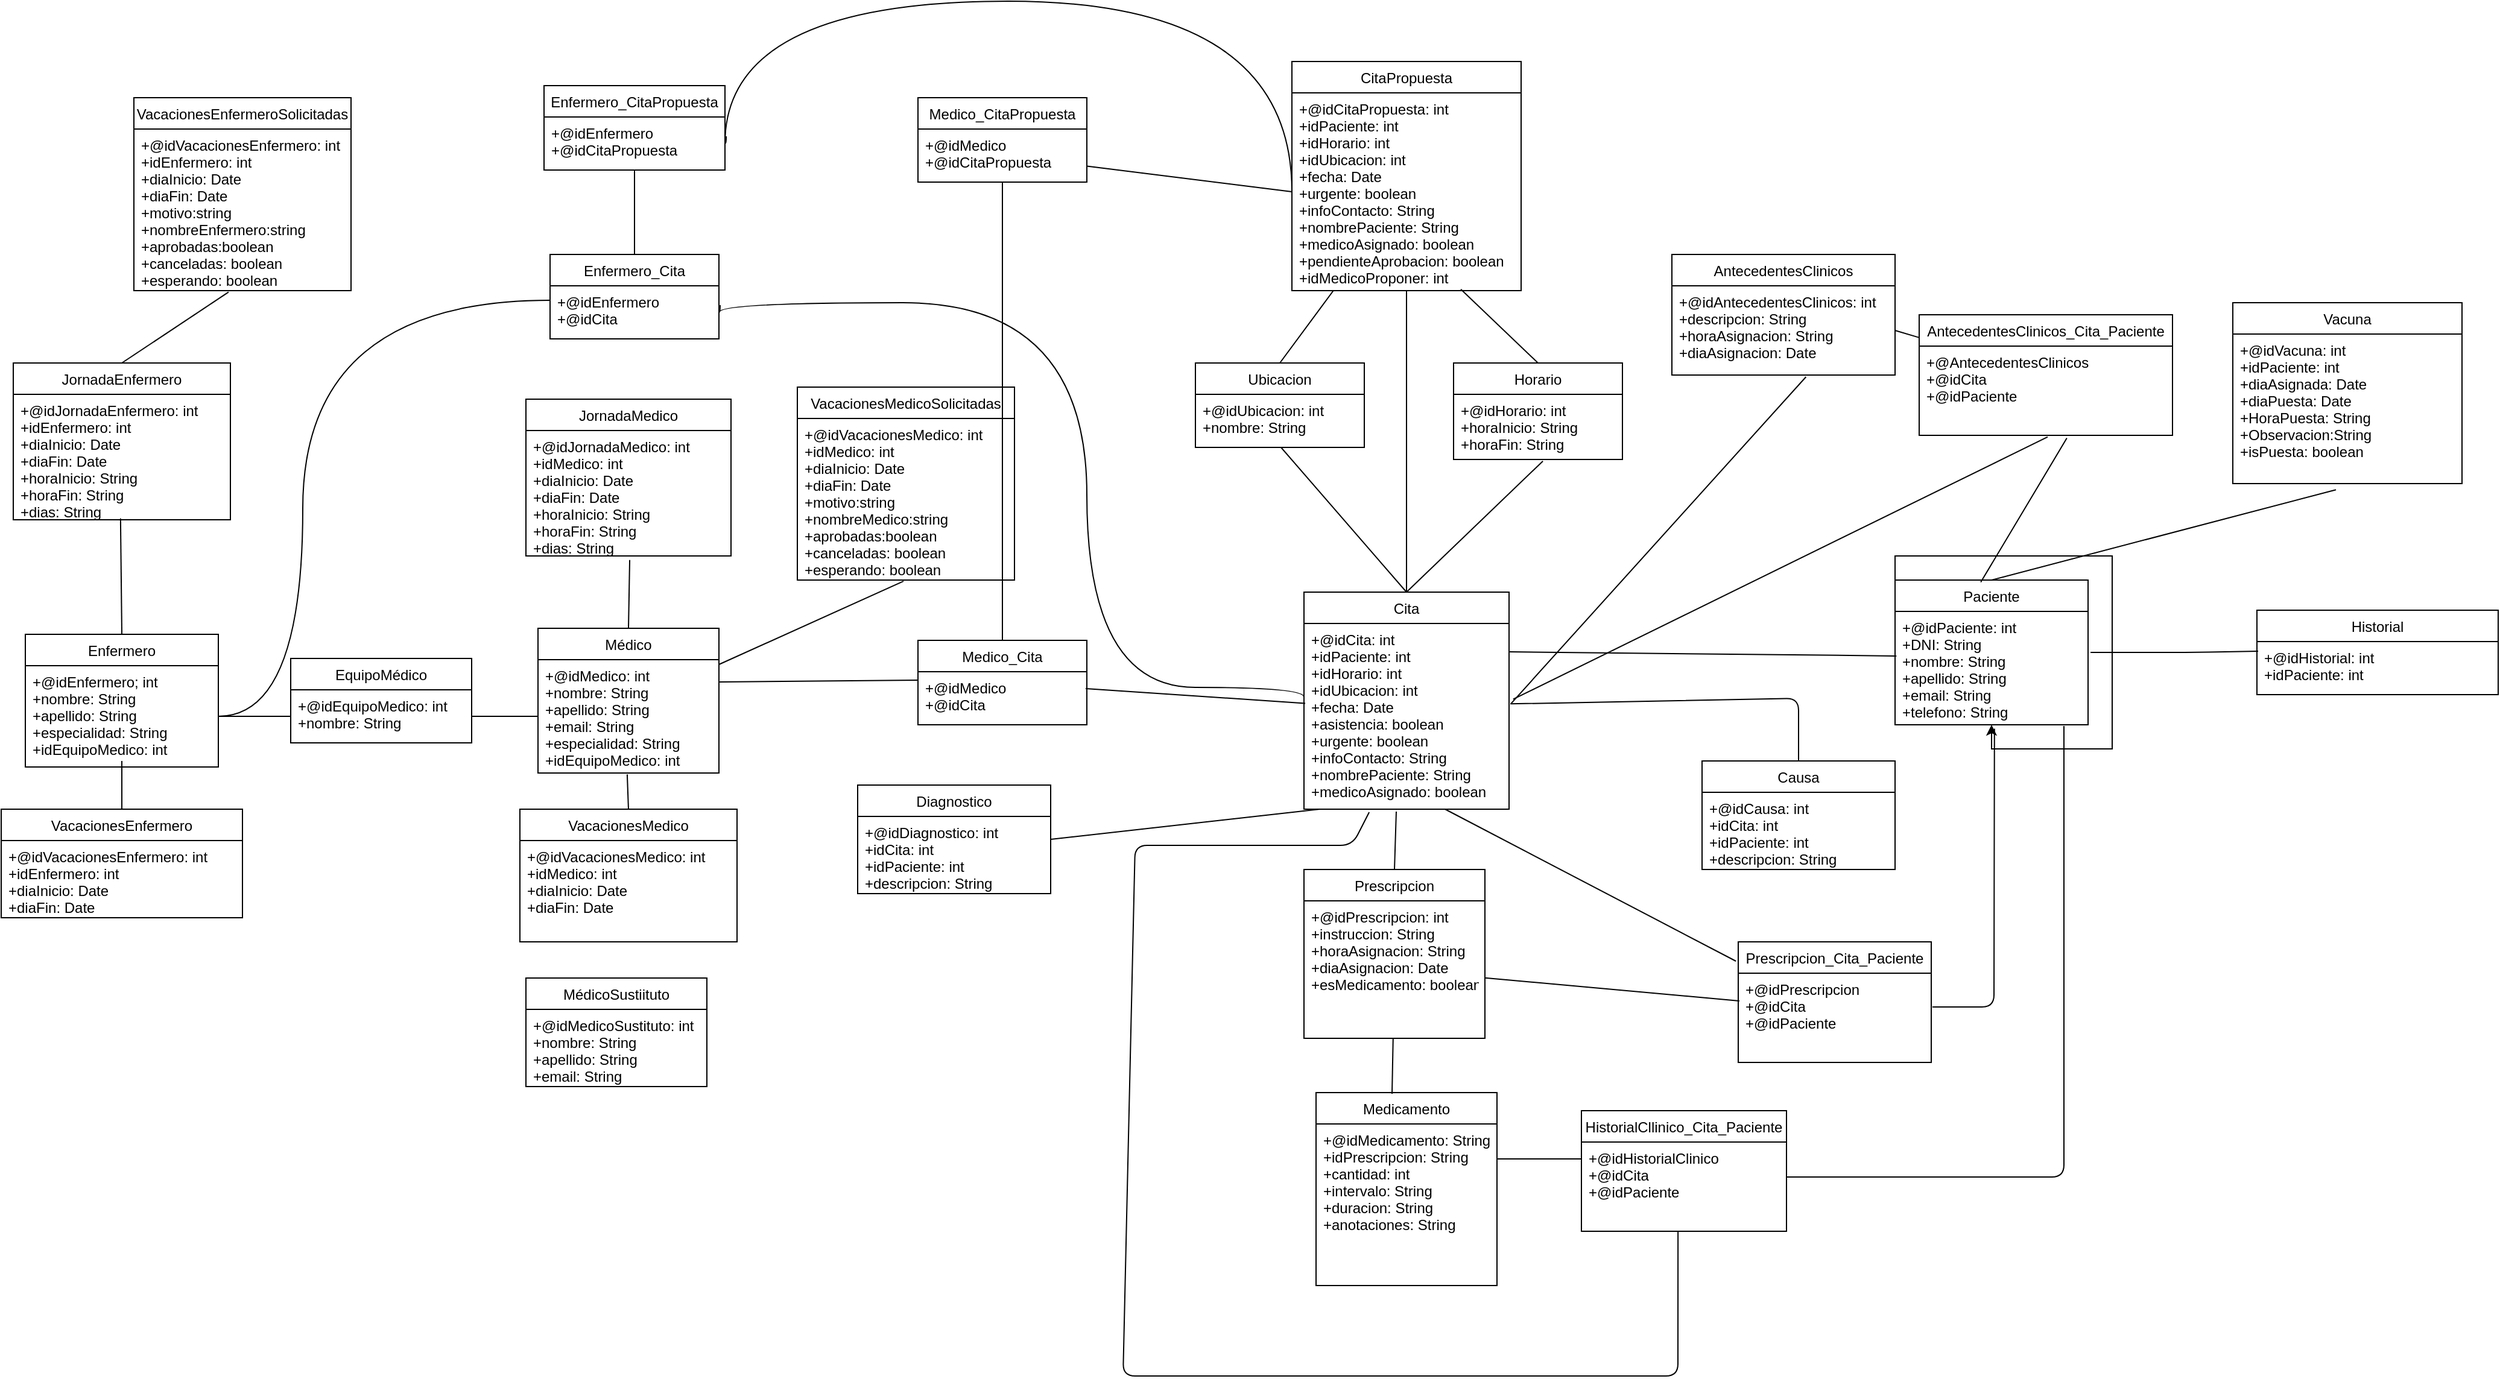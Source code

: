 <mxfile version="13.9.9" type="device"><diagram id="C5RBs43oDa-KdzZeNtuy" name="Page-1"><mxGraphModel dx="3383" dy="2319" grid="1" gridSize="10" guides="1" tooltips="1" connect="1" arrows="1" fold="1" page="1" pageScale="1" pageWidth="827" pageHeight="1169" math="0" shadow="0"><root><mxCell id="WIyWlLk6GJQsqaUBKTNV-0"/><mxCell id="WIyWlLk6GJQsqaUBKTNV-1" parent="WIyWlLk6GJQsqaUBKTNV-0"/><mxCell id="3wOsAH_iq0aw0lzvKRQ2-39" value="" style="endArrow=none;html=1;entryX=0.007;entryY=0.393;entryDx=0;entryDy=0;entryPerimeter=0;" parent="WIyWlLk6GJQsqaUBKTNV-1" target="3wOsAH_iq0aw0lzvKRQ2-5" edge="1"><mxGeometry width="50" height="50" relative="1" as="geometry"><mxPoint x="460" y="219.5" as="sourcePoint"/><mxPoint x="530" y="219.5" as="targetPoint"/></mxGeometry></mxCell><mxCell id="3wOsAH_iq0aw0lzvKRQ2-40" value="" style="endArrow=none;html=1;entryX=0.005;entryY=0.182;entryDx=0;entryDy=0;exitX=1.013;exitY=0.362;exitDx=0;exitDy=0;exitPerimeter=0;entryPerimeter=0;" parent="WIyWlLk6GJQsqaUBKTNV-1" source="3wOsAH_iq0aw0lzvKRQ2-5" target="3wOsAH_iq0aw0lzvKRQ2-26" edge="1"><mxGeometry width="50" height="50" relative="1" as="geometry"><mxPoint x="1030" y="210" as="sourcePoint"/><mxPoint x="750" y="100" as="targetPoint"/><Array as="points"><mxPoint x="1030" y="220"/></Array></mxGeometry></mxCell><mxCell id="3wOsAH_iq0aw0lzvKRQ2-52" value="" style="endArrow=none;html=1;exitX=0.5;exitY=0;exitDx=0;exitDy=0;entryX=0.45;entryY=1.013;entryDx=0;entryDy=0;entryPerimeter=0;" parent="WIyWlLk6GJQsqaUBKTNV-1" source="3wOsAH_iq0aw0lzvKRQ2-21" target="3wOsAH_iq0aw0lzvKRQ2-9" edge="1"><mxGeometry width="50" height="50" relative="1" as="geometry"><mxPoint x="754" y="330" as="sourcePoint"/><mxPoint x="754" y="270" as="targetPoint"/></mxGeometry></mxCell><mxCell id="aL2Meq8TaFpPGnKe9jHd-9" value="" style="endArrow=none;html=1;" parent="WIyWlLk6GJQsqaUBKTNV-1" edge="1"><mxGeometry width="50" height="50" relative="1" as="geometry"><mxPoint x="-690" y="350" as="sourcePoint"/><mxPoint x="-690" y="310" as="targetPoint"/></mxGeometry></mxCell><mxCell id="aL2Meq8TaFpPGnKe9jHd-10" value="" style="endArrow=none;html=1;exitX=0.5;exitY=0;exitDx=0;exitDy=0;entryX=0.493;entryY=1.012;entryDx=0;entryDy=0;entryPerimeter=0;" parent="WIyWlLk6GJQsqaUBKTNV-1" source="aL2Meq8TaFpPGnKe9jHd-0" target="3wOsAH_iq0aw0lzvKRQ2-1" edge="1"><mxGeometry width="50" height="50" relative="1" as="geometry"><mxPoint x="-270.5" y="350" as="sourcePoint"/><mxPoint x="-270" y="320" as="targetPoint"/></mxGeometry></mxCell><mxCell id="aL2Meq8TaFpPGnKe9jHd-11" value="" style="endArrow=none;html=1;exitX=0.5;exitY=0;exitDx=0;exitDy=0;entryX=0.506;entryY=1.032;entryDx=0;entryDy=0;entryPerimeter=0;" parent="WIyWlLk6GJQsqaUBKTNV-1" source="3wOsAH_iq0aw0lzvKRQ2-0" target="3wOsAH_iq0aw0lzvKRQ2-17" edge="1"><mxGeometry width="50" height="50" relative="1" as="geometry"><mxPoint x="-270.5" y="190" as="sourcePoint"/><mxPoint x="-268" y="160" as="targetPoint"/></mxGeometry></mxCell><mxCell id="aL2Meq8TaFpPGnKe9jHd-16" value="" style="endArrow=none;html=1;exitX=1;exitY=0.5;exitDx=0;exitDy=0;entryX=0.076;entryY=1.004;entryDx=0;entryDy=0;entryPerimeter=0;" parent="WIyWlLk6GJQsqaUBKTNV-1" source="aL2Meq8TaFpPGnKe9jHd-12" target="3wOsAH_iq0aw0lzvKRQ2-9" edge="1"><mxGeometry width="50" height="50" relative="1" as="geometry"><mxPoint x="330" y="370" as="sourcePoint"/><mxPoint x="380" y="320" as="targetPoint"/><Array as="points"><mxPoint x="303" y="350"/></Array></mxGeometry></mxCell><mxCell id="WtfZvFmU4eDFz0hqFm3u-0" value="" style="endArrow=none;html=1;entryX=0.494;entryY=0.989;entryDx=0;entryDy=0;entryPerimeter=0;" parent="WIyWlLk6GJQsqaUBKTNV-1" target="aL2Meq8TaFpPGnKe9jHd-5" edge="1"><mxGeometry width="50" height="50" relative="1" as="geometry"><mxPoint x="-690" y="205" as="sourcePoint"/><mxPoint x="-688" y="120" as="targetPoint"/></mxGeometry></mxCell><mxCell id="3wOsAH_iq0aw0lzvKRQ2-0" value="Médico" style="swimlane;fontStyle=0;childLayout=stackLayout;horizontal=1;startSize=26;fillColor=none;horizontalStack=0;resizeParent=1;resizeParentMax=0;resizeLast=0;collapsible=1;marginBottom=0;" parent="WIyWlLk6GJQsqaUBKTNV-1" vertex="1"><mxGeometry x="-345" y="200" width="150" height="120" as="geometry"/></mxCell><mxCell id="3wOsAH_iq0aw0lzvKRQ2-1" value="+@idMedico: int&#10;+nombre: String&#10;+apellido: String&#10;+email: String&#10;+especialidad: String&#10;+idEquipoMedico: int&#10;" style="text;strokeColor=none;fillColor=none;align=left;verticalAlign=top;spacingLeft=4;spacingRight=4;overflow=hidden;rotatable=0;points=[[0,0.5],[1,0.5]];portConstraint=eastwest;" parent="3wOsAH_iq0aw0lzvKRQ2-0" vertex="1"><mxGeometry y="26" width="150" height="94" as="geometry"/></mxCell><mxCell id="3wOsAH_iq0aw0lzvKRQ2-16" value="JornadaMedico" style="swimlane;fontStyle=0;childLayout=stackLayout;horizontal=1;startSize=26;fillColor=none;horizontalStack=0;resizeParent=1;resizeParentMax=0;resizeLast=0;collapsible=1;marginBottom=0;" parent="WIyWlLk6GJQsqaUBKTNV-1" vertex="1"><mxGeometry x="-355" y="10" width="170" height="130" as="geometry"/></mxCell><mxCell id="3wOsAH_iq0aw0lzvKRQ2-17" value="+@idJornadaMedico: int&#10;+idMedico: int&#10;+diaInicio: Date&#10;+diaFin: Date&#10;+horaInicio: String&#10;+horaFin: String&#10;+dias: String" style="text;strokeColor=none;fillColor=none;align=left;verticalAlign=top;spacingLeft=4;spacingRight=4;overflow=hidden;rotatable=0;points=[[0,0.5],[1,0.5]];portConstraint=eastwest;" parent="3wOsAH_iq0aw0lzvKRQ2-16" vertex="1"><mxGeometry y="26" width="170" height="104" as="geometry"/></mxCell><mxCell id="aL2Meq8TaFpPGnKe9jHd-0" value="VacacionesMedico" style="swimlane;fontStyle=0;childLayout=stackLayout;horizontal=1;startSize=26;fillColor=none;horizontalStack=0;resizeParent=1;resizeParentMax=0;resizeLast=0;collapsible=1;marginBottom=0;" parent="WIyWlLk6GJQsqaUBKTNV-1" vertex="1"><mxGeometry x="-360" y="350" width="180" height="110" as="geometry"/></mxCell><mxCell id="aL2Meq8TaFpPGnKe9jHd-1" value="+@idVacacionesMedico: int&#10;+idMedico: int&#10;+diaInicio: Date&#10;+diaFin: Date" style="text;strokeColor=none;fillColor=none;align=left;verticalAlign=top;spacingLeft=4;spacingRight=4;overflow=hidden;rotatable=0;points=[[0,0.5],[1,0.5]];portConstraint=eastwest;" parent="aL2Meq8TaFpPGnKe9jHd-0" vertex="1"><mxGeometry y="26" width="180" height="84" as="geometry"/></mxCell><mxCell id="3wOsAH_iq0aw0lzvKRQ2-44" value="Enfermero" style="swimlane;fontStyle=0;childLayout=stackLayout;horizontal=1;startSize=26;fillColor=none;horizontalStack=0;resizeParent=1;resizeParentMax=0;resizeLast=0;collapsible=1;marginBottom=0;" parent="WIyWlLk6GJQsqaUBKTNV-1" vertex="1"><mxGeometry x="-770" y="205" width="160" height="110" as="geometry"/></mxCell><mxCell id="3wOsAH_iq0aw0lzvKRQ2-45" value="+@idEnfermero; int&#10;+nombre: String&#10;+apellido: String&#10;+especialidad: String&#10;+idEquipoMedico: int" style="text;strokeColor=none;fillColor=none;align=left;verticalAlign=top;spacingLeft=4;spacingRight=4;overflow=hidden;rotatable=0;points=[[0,0.5],[1,0.5]];portConstraint=eastwest;" parent="3wOsAH_iq0aw0lzvKRQ2-44" vertex="1"><mxGeometry y="26" width="160" height="84" as="geometry"/></mxCell><mxCell id="aL2Meq8TaFpPGnKe9jHd-4" value="JornadaEnfermero" style="swimlane;fontStyle=0;childLayout=stackLayout;horizontal=1;startSize=26;fillColor=none;horizontalStack=0;resizeParent=1;resizeParentMax=0;resizeLast=0;collapsible=1;marginBottom=0;" parent="WIyWlLk6GJQsqaUBKTNV-1" vertex="1"><mxGeometry x="-780" y="-20" width="180" height="130" as="geometry"/></mxCell><mxCell id="aL2Meq8TaFpPGnKe9jHd-5" value="+@idJornadaEnfermero: int&#10;+idEnfermero: int&#10;+diaInicio: Date&#10;+diaFin: Date&#10;+horaInicio: String&#10;+horaFin: String&#10;+dias: String" style="text;strokeColor=none;fillColor=none;align=left;verticalAlign=top;spacingLeft=4;spacingRight=4;overflow=hidden;rotatable=0;points=[[0,0.5],[1,0.5]];portConstraint=eastwest;" parent="aL2Meq8TaFpPGnKe9jHd-4" vertex="1"><mxGeometry y="26" width="180" height="104" as="geometry"/></mxCell><mxCell id="aL2Meq8TaFpPGnKe9jHd-6" value="VacacionesEnfermero" style="swimlane;fontStyle=0;childLayout=stackLayout;horizontal=1;startSize=26;fillColor=none;horizontalStack=0;resizeParent=1;resizeParentMax=0;resizeLast=0;collapsible=1;marginBottom=0;" parent="WIyWlLk6GJQsqaUBKTNV-1" vertex="1"><mxGeometry x="-790" y="350" width="200" height="90" as="geometry"/></mxCell><mxCell id="aL2Meq8TaFpPGnKe9jHd-7" value="+@idVacacionesEnfermero: int&#10;+idEnfermero: int&#10;+diaInicio: Date&#10;+diaFin: Date" style="text;strokeColor=none;fillColor=none;align=left;verticalAlign=top;spacingLeft=4;spacingRight=4;overflow=hidden;rotatable=0;points=[[0,0.5],[1,0.5]];portConstraint=eastwest;" parent="aL2Meq8TaFpPGnKe9jHd-6" vertex="1"><mxGeometry y="26" width="200" height="64" as="geometry"/></mxCell><mxCell id="brtLgZSoVgOQlLyy4Tk0-4" value="" style="endArrow=none;html=1;entryX=0;entryY=0.159;entryDx=0;entryDy=0;entryPerimeter=0;" parent="WIyWlLk6GJQsqaUBKTNV-1" target="brtLgZSoVgOQlLyy4Tk0-1" edge="1"><mxGeometry width="50" height="50" relative="1" as="geometry"><mxPoint x="-195" y="244.5" as="sourcePoint"/><mxPoint x="-115" y="244.5" as="targetPoint"/></mxGeometry></mxCell><mxCell id="brtLgZSoVgOQlLyy4Tk0-5" value="" style="endArrow=none;html=1;entryX=0.006;entryY=0.43;entryDx=0;entryDy=0;entryPerimeter=0;exitX=0.993;exitY=0.318;exitDx=0;exitDy=0;exitPerimeter=0;" parent="WIyWlLk6GJQsqaUBKTNV-1" source="brtLgZSoVgOQlLyy4Tk0-1" target="3wOsAH_iq0aw0lzvKRQ2-9" edge="1"><mxGeometry width="50" height="50" relative="1" as="geometry"><mxPoint x="110" y="244.5" as="sourcePoint"/><mxPoint x="190" y="244.5" as="targetPoint"/></mxGeometry></mxCell><mxCell id="brtLgZSoVgOQlLyy4Tk0-15" value="" style="endArrow=none;html=1;entryX=0.5;entryY=0;entryDx=0;entryDy=0;exitX=0.529;exitY=1.025;exitDx=0;exitDy=0;exitPerimeter=0;" parent="WIyWlLk6GJQsqaUBKTNV-1" source="brtLgZSoVgOQlLyy4Tk0-12" target="3wOsAH_iq0aw0lzvKRQ2-8" edge="1"><mxGeometry width="50" height="50" relative="1" as="geometry"><mxPoint x="379.41" y="80" as="sourcePoint"/><mxPoint x="379.41" y="130" as="targetPoint"/></mxGeometry></mxCell><mxCell id="zmQ8ylne4ismj-RZdTGN-18" style="edgeStyle=none;rounded=0;orthogonalLoop=1;jettySize=auto;html=1;exitX=0.5;exitY=0;exitDx=0;exitDy=0;endArrow=none;endFill=0;" parent="WIyWlLk6GJQsqaUBKTNV-1" source="brtLgZSoVgOQlLyy4Tk0-16" target="zmQ8ylne4ismj-RZdTGN-1" edge="1"><mxGeometry relative="1" as="geometry"/></mxCell><mxCell id="brtLgZSoVgOQlLyy4Tk0-16" value="Ubicacion" style="swimlane;fontStyle=0;childLayout=stackLayout;horizontal=1;startSize=26;fillColor=none;horizontalStack=0;resizeParent=1;resizeParentMax=0;resizeLast=0;collapsible=1;marginBottom=0;" parent="WIyWlLk6GJQsqaUBKTNV-1" vertex="1"><mxGeometry x="200" y="-20" width="140" height="70" as="geometry"/></mxCell><mxCell id="brtLgZSoVgOQlLyy4Tk0-17" value="+@idUbicacion: int&#10;+nombre: String" style="text;strokeColor=none;fillColor=none;align=left;verticalAlign=top;spacingLeft=4;spacingRight=4;overflow=hidden;rotatable=0;points=[[0,0.5],[1,0.5]];portConstraint=eastwest;" parent="brtLgZSoVgOQlLyy4Tk0-16" vertex="1"><mxGeometry y="26" width="140" height="44" as="geometry"/></mxCell><mxCell id="brtLgZSoVgOQlLyy4Tk0-20" value="" style="endArrow=none;html=1;exitX=0.5;exitY=0;exitDx=0;exitDy=0;entryX=0.507;entryY=1;entryDx=0;entryDy=0;entryPerimeter=0;" parent="WIyWlLk6GJQsqaUBKTNV-1" source="3wOsAH_iq0aw0lzvKRQ2-8" target="brtLgZSoVgOQlLyy4Tk0-17" edge="1"><mxGeometry width="50" height="50" relative="1" as="geometry"><mxPoint x="320" y="130" as="sourcePoint"/><mxPoint x="320" y="50" as="targetPoint"/></mxGeometry></mxCell><mxCell id="zmQ8ylne4ismj-RZdTGN-20" style="edgeStyle=none;rounded=0;orthogonalLoop=1;jettySize=auto;html=1;exitX=0.5;exitY=0;exitDx=0;exitDy=0;endArrow=none;endFill=0;" parent="WIyWlLk6GJQsqaUBKTNV-1" source="3wOsAH_iq0aw0lzvKRQ2-8" target="zmQ8ylne4ismj-RZdTGN-1" edge="1"><mxGeometry relative="1" as="geometry"/></mxCell><mxCell id="3wOsAH_iq0aw0lzvKRQ2-8" value="Cita" style="swimlane;fontStyle=0;childLayout=stackLayout;horizontal=1;startSize=26;fillColor=none;horizontalStack=0;resizeParent=1;resizeParentMax=0;resizeLast=0;collapsible=1;marginBottom=0;" parent="WIyWlLk6GJQsqaUBKTNV-1" vertex="1"><mxGeometry x="290" y="170" width="170" height="180" as="geometry"/></mxCell><mxCell id="3wOsAH_iq0aw0lzvKRQ2-9" value="+@idCita: int&#10;+idPaciente: int&#10;+idHorario: int&#10;+idUbicacion: int&#10;+fecha: Date&#10;+asistencia: boolean&#10;+urgente: boolean&#10;+infoContacto: String&#10;+nombrePaciente: String&#10;+medicoAsignado: boolean" style="text;strokeColor=none;fillColor=none;align=left;verticalAlign=top;spacingLeft=4;spacingRight=4;overflow=hidden;rotatable=0;points=[[0,0.5],[1,0.5]];portConstraint=eastwest;" parent="3wOsAH_iq0aw0lzvKRQ2-8" vertex="1"><mxGeometry y="26" width="170" height="154" as="geometry"/></mxCell><mxCell id="3wOsAH_iq0aw0lzvKRQ2-21" value="Prescripcion" style="swimlane;fontStyle=0;childLayout=stackLayout;horizontal=1;startSize=26;fillColor=none;horizontalStack=0;resizeParent=1;resizeParentMax=0;resizeLast=0;collapsible=1;marginBottom=0;" parent="WIyWlLk6GJQsqaUBKTNV-1" vertex="1"><mxGeometry x="290" y="400" width="150" height="140" as="geometry"/></mxCell><mxCell id="3wOsAH_iq0aw0lzvKRQ2-22" value="+@idPrescripcion: int&#10;+instruccion: String&#10;+horaAsignacion: String&#10;+diaAsignacion: Date&#10;+esMedicamento: boolean&#10;" style="text;strokeColor=none;fillColor=none;align=left;verticalAlign=top;spacingLeft=4;spacingRight=4;overflow=hidden;rotatable=0;points=[[0,0.5],[1,0.5]];portConstraint=eastwest;" parent="3wOsAH_iq0aw0lzvKRQ2-21" vertex="1"><mxGeometry y="26" width="150" height="114" as="geometry"/></mxCell><mxCell id="3wOsAH_iq0aw0lzvKRQ2-4" value="Paciente" style="swimlane;fontStyle=0;childLayout=stackLayout;horizontal=1;startSize=26;fillColor=none;horizontalStack=0;resizeParent=1;resizeParentMax=0;resizeLast=0;collapsible=1;marginBottom=0;" parent="WIyWlLk6GJQsqaUBKTNV-1" vertex="1"><mxGeometry x="780" y="160" width="160" height="120" as="geometry"/></mxCell><mxCell id="3wOsAH_iq0aw0lzvKRQ2-5" value="+@idPaciente: int&#10;+DNI: String&#10;+nombre: String&#10;+apellido: String&#10;+email: String&#10;+telefono: String" style="text;strokeColor=none;fillColor=none;align=left;verticalAlign=top;spacingLeft=4;spacingRight=4;overflow=hidden;rotatable=0;points=[[0,0.5],[1,0.5]];portConstraint=eastwest;" parent="3wOsAH_iq0aw0lzvKRQ2-4" vertex="1"><mxGeometry y="26" width="160" height="94" as="geometry"/></mxCell><mxCell id="zmQ8ylne4ismj-RZdTGN-16" style="rounded=0;orthogonalLoop=1;jettySize=auto;html=1;exitX=0.5;exitY=0;exitDx=0;exitDy=0;endArrow=none;endFill=0;" parent="WIyWlLk6GJQsqaUBKTNV-1" source="brtLgZSoVgOQlLyy4Tk0-0" target="zmQ8ylne4ismj-RZdTGN-15" edge="1"><mxGeometry relative="1" as="geometry"/></mxCell><mxCell id="brtLgZSoVgOQlLyy4Tk0-0" value="Medico_Cita" style="swimlane;fontStyle=0;childLayout=stackLayout;horizontal=1;startSize=26;fillColor=none;horizontalStack=0;resizeParent=1;resizeParentMax=0;resizeLast=0;collapsible=1;marginBottom=0;" parent="WIyWlLk6GJQsqaUBKTNV-1" vertex="1"><mxGeometry x="-30" y="210" width="140" height="70" as="geometry"/></mxCell><mxCell id="brtLgZSoVgOQlLyy4Tk0-1" value="+@idMedico&#10;+@idCita" style="text;strokeColor=none;fillColor=none;align=left;verticalAlign=top;spacingLeft=4;spacingRight=4;overflow=hidden;rotatable=0;points=[[0,0.5],[1,0.5]];portConstraint=eastwest;" parent="brtLgZSoVgOQlLyy4Tk0-0" vertex="1"><mxGeometry y="26" width="140" height="44" as="geometry"/></mxCell><mxCell id="aL2Meq8TaFpPGnKe9jHd-12" value="Diagnostico" style="swimlane;fontStyle=0;childLayout=stackLayout;horizontal=1;startSize=26;fillColor=none;horizontalStack=0;resizeParent=1;resizeParentMax=0;resizeLast=0;collapsible=1;marginBottom=0;" parent="WIyWlLk6GJQsqaUBKTNV-1" vertex="1"><mxGeometry x="-80" y="330" width="160" height="90" as="geometry"/></mxCell><mxCell id="aL2Meq8TaFpPGnKe9jHd-13" value="+@idDiagnostico: int&#10;+idCita: int&#10;+idPaciente: int&#10;+descripcion: String" style="text;strokeColor=none;fillColor=none;align=left;verticalAlign=top;spacingLeft=4;spacingRight=4;overflow=hidden;rotatable=0;points=[[0,0.5],[1,0.5]];portConstraint=eastwest;" parent="aL2Meq8TaFpPGnKe9jHd-12" vertex="1"><mxGeometry y="26" width="160" height="64" as="geometry"/></mxCell><mxCell id="3wOsAH_iq0aw0lzvKRQ2-29" value="Medicamento" style="swimlane;fontStyle=0;childLayout=stackLayout;horizontal=1;startSize=26;fillColor=none;horizontalStack=0;resizeParent=1;resizeParentMax=0;resizeLast=0;collapsible=1;marginBottom=0;" parent="WIyWlLk6GJQsqaUBKTNV-1" vertex="1"><mxGeometry x="300" y="585" width="150" height="160" as="geometry"/></mxCell><mxCell id="3wOsAH_iq0aw0lzvKRQ2-30" value="+@idMedicamento: String&#10;+idPrescripcion: String&#10;+cantidad: int&#10;+intervalo: String&#10;+duracion: String&#10;+anotaciones: String&#10;" style="text;strokeColor=none;fillColor=none;align=left;verticalAlign=top;spacingLeft=4;spacingRight=4;overflow=hidden;rotatable=0;points=[[0,0.5],[1,0.5]];portConstraint=eastwest;" parent="3wOsAH_iq0aw0lzvKRQ2-29" vertex="1"><mxGeometry y="26" width="150" height="134" as="geometry"/></mxCell><mxCell id="3wOsAH_iq0aw0lzvKRQ2-25" value="Historial" style="swimlane;fontStyle=0;childLayout=stackLayout;horizontal=1;startSize=26;fillColor=none;horizontalStack=0;resizeParent=1;resizeParentMax=0;resizeLast=0;collapsible=1;marginBottom=0;" parent="WIyWlLk6GJQsqaUBKTNV-1" vertex="1"><mxGeometry x="1080" y="185" width="200" height="70" as="geometry"/></mxCell><mxCell id="3wOsAH_iq0aw0lzvKRQ2-26" value="+@idHistorial: int&#10;+idPaciente: int&#10;" style="text;strokeColor=none;fillColor=none;align=left;verticalAlign=top;spacingLeft=4;spacingRight=4;overflow=hidden;rotatable=0;points=[[0,0.5],[1,0.5]];portConstraint=eastwest;" parent="3wOsAH_iq0aw0lzvKRQ2-25" vertex="1"><mxGeometry y="26" width="200" height="44" as="geometry"/></mxCell><mxCell id="0YiSJWPbRTJiQ_5nI4mh-8" value="" style="endArrow=none;html=1;strokeColor=#000000;entryX=0.006;entryY=0.311;entryDx=0;entryDy=0;entryPerimeter=0;" parent="WIyWlLk6GJQsqaUBKTNV-1" source="3wOsAH_iq0aw0lzvKRQ2-22" target="0YiSJWPbRTJiQ_5nI4mh-2" edge="1"><mxGeometry width="50" height="50" relative="1" as="geometry"><mxPoint x="460" y="490" as="sourcePoint"/><mxPoint x="510" y="440" as="targetPoint"/></mxGeometry></mxCell><mxCell id="0YiSJWPbRTJiQ_5nI4mh-9" value="" style="endArrow=none;html=1;strokeColor=#000000;entryX=0.515;entryY=1.034;entryDx=0;entryDy=0;entryPerimeter=0;exitX=1.006;exitY=0.378;exitDx=0;exitDy=0;exitPerimeter=0;" parent="WIyWlLk6GJQsqaUBKTNV-1" source="0YiSJWPbRTJiQ_5nI4mh-2" target="3wOsAH_iq0aw0lzvKRQ2-5" edge="1"><mxGeometry width="50" height="50" relative="1" as="geometry"><mxPoint x="990" y="570" as="sourcePoint"/><mxPoint x="1020" y="480" as="targetPoint"/><Array as="points"><mxPoint x="862" y="514"/></Array></mxGeometry></mxCell><mxCell id="3wOsAH_iq0aw0lzvKRQ2-53" value="Causa" style="swimlane;fontStyle=0;childLayout=stackLayout;horizontal=1;startSize=26;fillColor=none;horizontalStack=0;resizeParent=1;resizeParentMax=0;resizeLast=0;collapsible=1;marginBottom=0;" parent="WIyWlLk6GJQsqaUBKTNV-1" vertex="1"><mxGeometry x="620" y="310" width="160" height="90" as="geometry"/></mxCell><mxCell id="3wOsAH_iq0aw0lzvKRQ2-54" value="+@idCausa: int&#10;+idCita: int&#10;+idPaciente: int&#10;+descripcion: String" style="text;strokeColor=none;fillColor=none;align=left;verticalAlign=top;spacingLeft=4;spacingRight=4;overflow=hidden;rotatable=0;points=[[0,0.5],[1,0.5]];portConstraint=eastwest;" parent="3wOsAH_iq0aw0lzvKRQ2-53" vertex="1"><mxGeometry y="26" width="160" height="64" as="geometry"/></mxCell><mxCell id="0YiSJWPbRTJiQ_5nI4mh-10" value="" style="endArrow=none;html=1;strokeColor=#000000;entryX=0.688;entryY=1;entryDx=0;entryDy=0;entryPerimeter=0;exitX=-0.012;exitY=0.16;exitDx=0;exitDy=0;exitPerimeter=0;" parent="WIyWlLk6GJQsqaUBKTNV-1" source="0YiSJWPbRTJiQ_5nI4mh-1" target="3wOsAH_iq0aw0lzvKRQ2-9" edge="1"><mxGeometry width="50" height="50" relative="1" as="geometry"><mxPoint x="407" y="450" as="sourcePoint"/><mxPoint x="510" y="440" as="targetPoint"/></mxGeometry></mxCell><mxCell id="0YiSJWPbRTJiQ_5nI4mh-12" value="" style="endArrow=none;html=1;strokeColor=#000000;entryX=1.006;entryY=0.433;entryDx=0;entryDy=0;exitX=0.5;exitY=0;exitDx=0;exitDy=0;entryPerimeter=0;" parent="WIyWlLk6GJQsqaUBKTNV-1" source="3wOsAH_iq0aw0lzvKRQ2-53" target="3wOsAH_iq0aw0lzvKRQ2-9" edge="1"><mxGeometry width="50" height="50" relative="1" as="geometry"><mxPoint x="460" y="390" as="sourcePoint"/><mxPoint x="510" y="340" as="targetPoint"/><Array as="points"><mxPoint x="700" y="258"/></Array></mxGeometry></mxCell><mxCell id="zmQ8ylne4ismj-RZdTGN-19" style="edgeStyle=none;rounded=0;orthogonalLoop=1;jettySize=auto;html=1;exitX=0.5;exitY=0;exitDx=0;exitDy=0;entryX=0.737;entryY=0.993;entryDx=0;entryDy=0;entryPerimeter=0;endArrow=none;endFill=0;" parent="WIyWlLk6GJQsqaUBKTNV-1" source="brtLgZSoVgOQlLyy4Tk0-11" target="zmQ8ylne4ismj-RZdTGN-1" edge="1"><mxGeometry relative="1" as="geometry"/></mxCell><mxCell id="brtLgZSoVgOQlLyy4Tk0-11" value="Horario" style="swimlane;fontStyle=0;childLayout=stackLayout;horizontal=1;startSize=26;fillColor=none;horizontalStack=0;resizeParent=1;resizeParentMax=0;resizeLast=0;collapsible=1;marginBottom=0;" parent="WIyWlLk6GJQsqaUBKTNV-1" vertex="1"><mxGeometry x="414" y="-20" width="140" height="80" as="geometry"/></mxCell><mxCell id="brtLgZSoVgOQlLyy4Tk0-12" value="+@idHorario: int&#10;+horaInicio: String&#10;+horaFin: String" style="text;strokeColor=none;fillColor=none;align=left;verticalAlign=top;spacingLeft=4;spacingRight=4;overflow=hidden;rotatable=0;points=[[0,0.5],[1,0.5]];portConstraint=eastwest;" parent="brtLgZSoVgOQlLyy4Tk0-11" vertex="1"><mxGeometry y="26" width="140" height="54" as="geometry"/></mxCell><mxCell id="0YiSJWPbRTJiQ_5nI4mh-1" value="Prescripcion_Cita_Paciente" style="swimlane;fontStyle=0;childLayout=stackLayout;horizontal=1;startSize=26;fillColor=none;horizontalStack=0;resizeParent=1;resizeParentMax=0;resizeLast=0;collapsible=1;marginBottom=0;" parent="WIyWlLk6GJQsqaUBKTNV-1" vertex="1"><mxGeometry x="650" y="460" width="160" height="100" as="geometry"/></mxCell><mxCell id="0YiSJWPbRTJiQ_5nI4mh-2" value="+@idPrescripcion&#10;+@idCita&#10;+@idPaciente" style="text;strokeColor=none;fillColor=none;align=left;verticalAlign=top;spacingLeft=4;spacingRight=4;overflow=hidden;rotatable=0;points=[[0,0.5],[1,0.5]];portConstraint=eastwest;" parent="0YiSJWPbRTJiQ_5nI4mh-1" vertex="1"><mxGeometry y="26" width="160" height="74" as="geometry"/></mxCell><mxCell id="nx2LOFp2S63YU2CEtD_n-5" value="HistorialCllinico_Cita_Paciente" style="swimlane;fontStyle=0;childLayout=stackLayout;horizontal=1;startSize=26;fillColor=none;horizontalStack=0;resizeParent=1;resizeParentMax=0;resizeLast=0;collapsible=1;marginBottom=0;" parent="WIyWlLk6GJQsqaUBKTNV-1" vertex="1"><mxGeometry x="520" y="600" width="170" height="100" as="geometry"><mxRectangle x="520" y="600" width="180" height="26" as="alternateBounds"/></mxGeometry></mxCell><mxCell id="nx2LOFp2S63YU2CEtD_n-6" value="+@idHistorialClinico&#10;+@idCita&#10;+@idPaciente" style="text;strokeColor=none;fillColor=none;align=left;verticalAlign=top;spacingLeft=4;spacingRight=4;overflow=hidden;rotatable=0;points=[[0,0.5],[1,0.5]];portConstraint=eastwest;" parent="nx2LOFp2S63YU2CEtD_n-5" vertex="1"><mxGeometry y="26" width="170" height="74" as="geometry"/></mxCell><mxCell id="nx2LOFp2S63YU2CEtD_n-9" value="" style="endArrow=none;html=1;entryX=0;entryY=0.189;entryDx=0;entryDy=0;entryPerimeter=0;" parent="WIyWlLk6GJQsqaUBKTNV-1" target="nx2LOFp2S63YU2CEtD_n-6" edge="1"><mxGeometry width="50" height="50" relative="1" as="geometry"><mxPoint x="450" y="640" as="sourcePoint"/><mxPoint x="500" y="590" as="targetPoint"/></mxGeometry></mxCell><mxCell id="nx2LOFp2S63YU2CEtD_n-10" value="" style="endArrow=none;html=1;entryX=0.471;entryY=1;entryDx=0;entryDy=0;entryPerimeter=0;exitX=0.318;exitY=1.016;exitDx=0;exitDy=0;exitPerimeter=0;" parent="WIyWlLk6GJQsqaUBKTNV-1" source="3wOsAH_iq0aw0lzvKRQ2-9" target="nx2LOFp2S63YU2CEtD_n-6" edge="1"><mxGeometry width="50" height="50" relative="1" as="geometry"><mxPoint x="340" y="360" as="sourcePoint"/><mxPoint x="530" y="590" as="targetPoint"/><Array as="points"><mxPoint x="330" y="380"/><mxPoint x="150" y="380"/><mxPoint x="140" y="820"/><mxPoint x="600" y="820"/></Array></mxGeometry></mxCell><mxCell id="nx2LOFp2S63YU2CEtD_n-12" value="" style="endArrow=none;html=1;entryX=0.875;entryY=1.011;entryDx=0;entryDy=0;entryPerimeter=0;" parent="WIyWlLk6GJQsqaUBKTNV-1" target="3wOsAH_iq0aw0lzvKRQ2-5" edge="1"><mxGeometry width="50" height="50" relative="1" as="geometry"><mxPoint x="690" y="655" as="sourcePoint"/><mxPoint x="970" y="655" as="targetPoint"/><Array as="points"><mxPoint x="920" y="655"/></Array></mxGeometry></mxCell><mxCell id="nx2LOFp2S63YU2CEtD_n-2" value="" style="endArrow=none;html=1;exitX=0.42;exitY=0.006;exitDx=0;exitDy=0;exitPerimeter=0;" parent="WIyWlLk6GJQsqaUBKTNV-1" source="3wOsAH_iq0aw0lzvKRQ2-29" target="3wOsAH_iq0aw0lzvKRQ2-22" edge="1"><mxGeometry width="50" height="50" relative="1" as="geometry"><mxPoint x="360" y="580" as="sourcePoint"/><mxPoint x="410" y="530" as="targetPoint"/></mxGeometry></mxCell><mxCell id="YFAmt-DMBgLiFFvpZ2U6-0" value="VacacionesMedicoSolicitadas" style="swimlane;fontStyle=0;childLayout=stackLayout;horizontal=1;startSize=26;fillColor=none;horizontalStack=0;resizeParent=1;resizeParentMax=0;resizeLast=0;collapsible=1;marginBottom=0;" parent="WIyWlLk6GJQsqaUBKTNV-1" vertex="1"><mxGeometry x="-130" width="180" height="160" as="geometry"/></mxCell><mxCell id="YFAmt-DMBgLiFFvpZ2U6-1" value="+@idVacacionesMedico: int&#10;+idMedico: int&#10;+diaInicio: Date&#10;+diaFin: Date&#10;+motivo:string&#10;+nombreMedico:string&#10;+aprobadas:boolean&#10;+canceladas: boolean&#10;+esperando: boolean" style="text;strokeColor=none;fillColor=none;align=left;verticalAlign=top;spacingLeft=4;spacingRight=4;overflow=hidden;rotatable=0;points=[[0,0.5],[1,0.5]];portConstraint=eastwest;" parent="YFAmt-DMBgLiFFvpZ2U6-0" vertex="1"><mxGeometry y="26" width="180" height="134" as="geometry"/></mxCell><mxCell id="YFAmt-DMBgLiFFvpZ2U6-2" value="" style="endArrow=none;html=1;entryX=0.489;entryY=1.007;entryDx=0;entryDy=0;entryPerimeter=0;exitX=1;exitY=0.25;exitDx=0;exitDy=0;" parent="WIyWlLk6GJQsqaUBKTNV-1" source="3wOsAH_iq0aw0lzvKRQ2-0" target="YFAmt-DMBgLiFFvpZ2U6-1" edge="1"><mxGeometry width="50" height="50" relative="1" as="geometry"><mxPoint x="-100" y="190" as="sourcePoint"/><mxPoint x="-50" y="140" as="targetPoint"/></mxGeometry></mxCell><mxCell id="lkOo6rDuCDogDROpD0lL-0" value="MédicoSustiituto" style="swimlane;fontStyle=0;childLayout=stackLayout;horizontal=1;startSize=26;fillColor=none;horizontalStack=0;resizeParent=1;resizeParentMax=0;resizeLast=0;collapsible=1;marginBottom=0;" parent="WIyWlLk6GJQsqaUBKTNV-1" vertex="1"><mxGeometry x="-355" y="490" width="150" height="90" as="geometry"/></mxCell><mxCell id="lkOo6rDuCDogDROpD0lL-1" value="+@idMedicoSustituto: int&#10;+nombre: String&#10;+apellido: String&#10;+email: String" style="text;strokeColor=none;fillColor=none;align=left;verticalAlign=top;spacingLeft=4;spacingRight=4;overflow=hidden;rotatable=0;points=[[0,0.5],[1,0.5]];portConstraint=eastwest;" parent="lkOo6rDuCDogDROpD0lL-0" vertex="1"><mxGeometry y="26" width="150" height="64" as="geometry"/></mxCell><mxCell id="oxiOrywgYslZLJqPvTPa-0" value="EquipoMédico" style="swimlane;fontStyle=0;childLayout=stackLayout;horizontal=1;startSize=26;fillColor=none;horizontalStack=0;resizeParent=1;resizeParentMax=0;resizeLast=0;collapsible=1;marginBottom=0;" parent="WIyWlLk6GJQsqaUBKTNV-1" vertex="1"><mxGeometry x="-550" y="225" width="150" height="70" as="geometry"/></mxCell><mxCell id="oxiOrywgYslZLJqPvTPa-1" value="+@idEquipoMedico: int&#10;+nombre: String&#10;" style="text;strokeColor=none;fillColor=none;align=left;verticalAlign=top;spacingLeft=4;spacingRight=4;overflow=hidden;rotatable=0;points=[[0,0.5],[1,0.5]];portConstraint=eastwest;" parent="oxiOrywgYslZLJqPvTPa-0" vertex="1"><mxGeometry y="26" width="150" height="44" as="geometry"/></mxCell><mxCell id="oxiOrywgYslZLJqPvTPa-2" style="edgeStyle=orthogonalEdgeStyle;rounded=0;orthogonalLoop=1;jettySize=auto;html=1;exitX=1;exitY=0.5;exitDx=0;exitDy=0;entryX=0;entryY=0.5;entryDx=0;entryDy=0;endArrow=none;endFill=0;" parent="WIyWlLk6GJQsqaUBKTNV-1" source="oxiOrywgYslZLJqPvTPa-1" target="3wOsAH_iq0aw0lzvKRQ2-1" edge="1"><mxGeometry relative="1" as="geometry"/></mxCell><mxCell id="oxiOrywgYslZLJqPvTPa-3" style="edgeStyle=orthogonalEdgeStyle;rounded=0;orthogonalLoop=1;jettySize=auto;html=1;exitX=0;exitY=0.5;exitDx=0;exitDy=0;entryX=1;entryY=0.5;entryDx=0;entryDy=0;endArrow=none;endFill=0;" parent="WIyWlLk6GJQsqaUBKTNV-1" source="oxiOrywgYslZLJqPvTPa-1" target="3wOsAH_iq0aw0lzvKRQ2-45" edge="1"><mxGeometry relative="1" as="geometry"/></mxCell><mxCell id="zmQ8ylne4ismj-RZdTGN-0" value="CitaPropuesta" style="swimlane;fontStyle=0;childLayout=stackLayout;horizontal=1;startSize=26;fillColor=none;horizontalStack=0;resizeParent=1;resizeParentMax=0;resizeLast=0;collapsible=1;marginBottom=0;" parent="WIyWlLk6GJQsqaUBKTNV-1" vertex="1"><mxGeometry x="280" y="-270" width="190" height="190" as="geometry"/></mxCell><mxCell id="zmQ8ylne4ismj-RZdTGN-1" value="+@idCitaPropuesta: int&#10;+idPaciente: int&#10;+idHorario: int&#10;+idUbicacion: int&#10;+fecha: Date&#10;+urgente: boolean&#10;+infoContacto: String&#10;+nombrePaciente: String&#10;+medicoAsignado: boolean&#10;+pendienteAprobacion: boolean&#10;+idMedicoProponer: int" style="text;strokeColor=none;fillColor=none;align=left;verticalAlign=top;spacingLeft=4;spacingRight=4;overflow=hidden;rotatable=0;points=[[0,0.5],[1,0.5]];portConstraint=eastwest;" parent="zmQ8ylne4ismj-RZdTGN-0" vertex="1"><mxGeometry y="26" width="190" height="164" as="geometry"/></mxCell><mxCell id="zmQ8ylne4ismj-RZdTGN-2" value="Enfermero_Cita" style="swimlane;fontStyle=0;childLayout=stackLayout;horizontal=1;startSize=26;fillColor=none;horizontalStack=0;resizeParent=1;resizeParentMax=0;resizeLast=0;collapsible=1;marginBottom=0;" parent="WIyWlLk6GJQsqaUBKTNV-1" vertex="1"><mxGeometry x="-335" y="-110" width="140" height="70" as="geometry"/></mxCell><mxCell id="zmQ8ylne4ismj-RZdTGN-3" value="+@idEnfermero&#10;+@idCita" style="text;strokeColor=none;fillColor=none;align=left;verticalAlign=top;spacingLeft=4;spacingRight=4;overflow=hidden;rotatable=0;points=[[0,0.5],[1,0.5]];portConstraint=eastwest;" parent="zmQ8ylne4ismj-RZdTGN-2" vertex="1"><mxGeometry y="26" width="140" height="44" as="geometry"/></mxCell><mxCell id="zmQ8ylne4ismj-RZdTGN-8" style="edgeStyle=orthogonalEdgeStyle;curved=1;rounded=0;orthogonalLoop=1;jettySize=auto;html=1;exitX=1;exitY=0.5;exitDx=0;exitDy=0;entryX=1.007;entryY=0.364;entryDx=0;entryDy=0;entryPerimeter=0;endArrow=none;endFill=0;" parent="zmQ8ylne4ismj-RZdTGN-2" source="zmQ8ylne4ismj-RZdTGN-3" target="zmQ8ylne4ismj-RZdTGN-3" edge="1"><mxGeometry relative="1" as="geometry"/></mxCell><mxCell id="zmQ8ylne4ismj-RZdTGN-6" style="edgeStyle=orthogonalEdgeStyle;curved=1;rounded=0;orthogonalLoop=1;jettySize=auto;html=1;exitX=1;exitY=0.5;exitDx=0;exitDy=0;entryX=0;entryY=0.273;entryDx=0;entryDy=0;entryPerimeter=0;endArrow=none;endFill=0;" parent="WIyWlLk6GJQsqaUBKTNV-1" source="3wOsAH_iq0aw0lzvKRQ2-45" target="zmQ8ylne4ismj-RZdTGN-3" edge="1"><mxGeometry relative="1" as="geometry"><Array as="points"><mxPoint x="-540" y="273"/><mxPoint x="-540" y="-72"/></Array></mxGeometry></mxCell><mxCell id="zmQ8ylne4ismj-RZdTGN-7" style="edgeStyle=orthogonalEdgeStyle;curved=1;rounded=0;orthogonalLoop=1;jettySize=auto;html=1;exitX=1;exitY=0.5;exitDx=0;exitDy=0;entryX=0;entryY=0.396;entryDx=0;entryDy=0;entryPerimeter=0;endArrow=none;endFill=0;" parent="WIyWlLk6GJQsqaUBKTNV-1" source="zmQ8ylne4ismj-RZdTGN-3" target="3wOsAH_iq0aw0lzvKRQ2-9" edge="1"><mxGeometry relative="1" as="geometry"><Array as="points"><mxPoint x="-195" y="-70"/><mxPoint x="110" y="-70"/><mxPoint x="110" y="249"/></Array></mxGeometry></mxCell><mxCell id="zmQ8ylne4ismj-RZdTGN-9" value="Enfermero_CitaPropuesta" style="swimlane;fontStyle=0;childLayout=stackLayout;horizontal=1;startSize=26;fillColor=none;horizontalStack=0;resizeParent=1;resizeParentMax=0;resizeLast=0;collapsible=1;marginBottom=0;" parent="WIyWlLk6GJQsqaUBKTNV-1" vertex="1"><mxGeometry x="-340" y="-250" width="150" height="70" as="geometry"/></mxCell><mxCell id="zmQ8ylne4ismj-RZdTGN-10" value="+@idEnfermero&#10;+@idCitaPropuesta" style="text;strokeColor=none;fillColor=none;align=left;verticalAlign=top;spacingLeft=4;spacingRight=4;overflow=hidden;rotatable=0;points=[[0,0.5],[1,0.5]];portConstraint=eastwest;" parent="zmQ8ylne4ismj-RZdTGN-9" vertex="1"><mxGeometry y="26" width="150" height="44" as="geometry"/></mxCell><mxCell id="zmQ8ylne4ismj-RZdTGN-11" style="edgeStyle=orthogonalEdgeStyle;curved=1;rounded=0;orthogonalLoop=1;jettySize=auto;html=1;exitX=1;exitY=0.5;exitDx=0;exitDy=0;entryX=1.007;entryY=0.364;entryDx=0;entryDy=0;entryPerimeter=0;endArrow=none;endFill=0;" parent="zmQ8ylne4ismj-RZdTGN-9" source="zmQ8ylne4ismj-RZdTGN-10" target="zmQ8ylne4ismj-RZdTGN-10" edge="1"><mxGeometry relative="1" as="geometry"/></mxCell><mxCell id="zmQ8ylne4ismj-RZdTGN-12" value="" style="endArrow=none;html=1;exitX=0.5;exitY=0;exitDx=0;exitDy=0;" parent="WIyWlLk6GJQsqaUBKTNV-1" source="zmQ8ylne4ismj-RZdTGN-2" target="zmQ8ylne4ismj-RZdTGN-10" edge="1"><mxGeometry width="50" height="50" relative="1" as="geometry"><mxPoint x="-110" y="-40" as="sourcePoint"/><mxPoint x="-60" y="-90" as="targetPoint"/></mxGeometry></mxCell><mxCell id="zmQ8ylne4ismj-RZdTGN-13" style="edgeStyle=orthogonalEdgeStyle;curved=1;rounded=0;orthogonalLoop=1;jettySize=auto;html=1;exitX=1;exitY=0.5;exitDx=0;exitDy=0;endArrow=none;endFill=0;entryX=0;entryY=0.5;entryDx=0;entryDy=0;" parent="WIyWlLk6GJQsqaUBKTNV-1" source="zmQ8ylne4ismj-RZdTGN-10" target="zmQ8ylne4ismj-RZdTGN-1" edge="1"><mxGeometry relative="1" as="geometry"><Array as="points"><mxPoint x="-190" y="-320"/><mxPoint x="280" y="-320"/></Array></mxGeometry></mxCell><mxCell id="zmQ8ylne4ismj-RZdTGN-14" value="Medico_CitaPropuesta" style="swimlane;fontStyle=0;childLayout=stackLayout;horizontal=1;startSize=26;fillColor=none;horizontalStack=0;resizeParent=1;resizeParentMax=0;resizeLast=0;collapsible=1;marginBottom=0;" parent="WIyWlLk6GJQsqaUBKTNV-1" vertex="1"><mxGeometry x="-30" y="-240" width="140" height="70" as="geometry"/></mxCell><mxCell id="zmQ8ylne4ismj-RZdTGN-15" value="+@idMedico&#10;+@idCitaPropuesta" style="text;strokeColor=none;fillColor=none;align=left;verticalAlign=top;spacingLeft=4;spacingRight=4;overflow=hidden;rotatable=0;points=[[0,0.5],[1,0.5]];portConstraint=eastwest;" parent="zmQ8ylne4ismj-RZdTGN-14" vertex="1"><mxGeometry y="26" width="140" height="44" as="geometry"/></mxCell><mxCell id="zmQ8ylne4ismj-RZdTGN-17" style="edgeStyle=none;rounded=0;orthogonalLoop=1;jettySize=auto;html=1;entryX=0;entryY=0.5;entryDx=0;entryDy=0;endArrow=none;endFill=0;" parent="WIyWlLk6GJQsqaUBKTNV-1" source="zmQ8ylne4ismj-RZdTGN-15" target="zmQ8ylne4ismj-RZdTGN-1" edge="1"><mxGeometry relative="1" as="geometry"/></mxCell><mxCell id="dPr1mmDiw58X7OMHtuxc-0" value="VacacionesEnfermeroSolicitadas" style="swimlane;fontStyle=0;childLayout=stackLayout;horizontal=1;startSize=26;fillColor=none;horizontalStack=0;resizeParent=1;resizeParentMax=0;resizeLast=0;collapsible=1;marginBottom=0;" vertex="1" parent="WIyWlLk6GJQsqaUBKTNV-1"><mxGeometry x="-680" y="-240" width="180" height="160" as="geometry"/></mxCell><mxCell id="dPr1mmDiw58X7OMHtuxc-1" value="+@idVacacionesEnfermero: int&#10;+idEnfermero: int&#10;+diaInicio: Date&#10;+diaFin: Date&#10;+motivo:string&#10;+nombreEnfermero:string&#10;+aprobadas:boolean&#10;+canceladas: boolean&#10;+esperando: boolean" style="text;strokeColor=none;fillColor=none;align=left;verticalAlign=top;spacingLeft=4;spacingRight=4;overflow=hidden;rotatable=0;points=[[0,0.5],[1,0.5]];portConstraint=eastwest;" vertex="1" parent="dPr1mmDiw58X7OMHtuxc-0"><mxGeometry y="26" width="180" height="134" as="geometry"/></mxCell><mxCell id="dPr1mmDiw58X7OMHtuxc-2" value="" style="endArrow=none;html=1;entryX=0.436;entryY=1.009;entryDx=0;entryDy=0;entryPerimeter=0;exitX=0.5;exitY=0;exitDx=0;exitDy=0;" edge="1" parent="WIyWlLk6GJQsqaUBKTNV-1" source="aL2Meq8TaFpPGnKe9jHd-4" target="dPr1mmDiw58X7OMHtuxc-1"><mxGeometry width="50" height="50" relative="1" as="geometry"><mxPoint x="-200" y="-30" as="sourcePoint"/><mxPoint x="-150" y="-80" as="targetPoint"/></mxGeometry></mxCell><mxCell id="dPr1mmDiw58X7OMHtuxc-3" value="Vacuna" style="swimlane;fontStyle=0;childLayout=stackLayout;horizontal=1;startSize=26;fillColor=none;horizontalStack=0;resizeParent=1;resizeParentMax=0;resizeLast=0;collapsible=1;marginBottom=0;" vertex="1" parent="WIyWlLk6GJQsqaUBKTNV-1"><mxGeometry x="1060" y="-70" width="190" height="150" as="geometry"/></mxCell><mxCell id="dPr1mmDiw58X7OMHtuxc-4" value="+@idVacuna: int&#10;+idPaciente: int&#10;+diaAsignada: Date&#10;+diaPuesta: Date&#10;+HoraPuesta: String&#10;+Observacion:String&#10;+isPuesta: boolean" style="text;strokeColor=none;fillColor=none;align=left;verticalAlign=top;spacingLeft=4;spacingRight=4;overflow=hidden;rotatable=0;points=[[0,0.5],[1,0.5]];portConstraint=eastwest;" vertex="1" parent="dPr1mmDiw58X7OMHtuxc-3"><mxGeometry y="26" width="190" height="124" as="geometry"/></mxCell><mxCell id="dPr1mmDiw58X7OMHtuxc-6" value="" style="endArrow=none;html=1;entryX=0.45;entryY=1.041;entryDx=0;entryDy=0;entryPerimeter=0;exitX=0.5;exitY=0;exitDx=0;exitDy=0;" edge="1" parent="WIyWlLk6GJQsqaUBKTNV-1" source="3wOsAH_iq0aw0lzvKRQ2-4" target="dPr1mmDiw58X7OMHtuxc-4"><mxGeometry width="50" height="50" relative="1" as="geometry"><mxPoint x="640" y="260" as="sourcePoint"/><mxPoint x="690" y="210" as="targetPoint"/></mxGeometry></mxCell><mxCell id="dPr1mmDiw58X7OMHtuxc-7" value="AntecedentesClinicos" style="swimlane;fontStyle=0;childLayout=stackLayout;horizontal=1;startSize=26;fillColor=none;horizontalStack=0;resizeParent=1;resizeParentMax=0;resizeLast=0;collapsible=1;marginBottom=0;" vertex="1" parent="WIyWlLk6GJQsqaUBKTNV-1"><mxGeometry x="595" y="-110" width="185" height="100" as="geometry"/></mxCell><mxCell id="dPr1mmDiw58X7OMHtuxc-8" value="+@idAntecedentesClinicos: int&#10;+descripcion: String&#10;+horaAsignacion: String&#10;+diaAsignacion: Date&#10;&#10;" style="text;strokeColor=none;fillColor=none;align=left;verticalAlign=top;spacingLeft=4;spacingRight=4;overflow=hidden;rotatable=0;points=[[0,0.5],[1,0.5]];portConstraint=eastwest;" vertex="1" parent="dPr1mmDiw58X7OMHtuxc-7"><mxGeometry y="26" width="185" height="74" as="geometry"/></mxCell><mxCell id="dPr1mmDiw58X7OMHtuxc-9" value="AntecedentesClinicos_Cita_Paciente" style="swimlane;fontStyle=0;childLayout=stackLayout;horizontal=1;startSize=26;fillColor=none;horizontalStack=0;resizeParent=1;resizeParentMax=0;resizeLast=0;collapsible=1;marginBottom=0;" vertex="1" parent="WIyWlLk6GJQsqaUBKTNV-1"><mxGeometry x="800" y="-60" width="210" height="100" as="geometry"/></mxCell><mxCell id="dPr1mmDiw58X7OMHtuxc-10" value="+@AntecedentesClinicos&#10;+@idCita&#10;+@idPaciente" style="text;strokeColor=none;fillColor=none;align=left;verticalAlign=top;spacingLeft=4;spacingRight=4;overflow=hidden;rotatable=0;points=[[0,0.5],[1,0.5]];portConstraint=eastwest;" vertex="1" parent="dPr1mmDiw58X7OMHtuxc-9"><mxGeometry y="26" width="210" height="74" as="geometry"/></mxCell><mxCell id="dPr1mmDiw58X7OMHtuxc-14" style="edgeStyle=orthogonalEdgeStyle;rounded=0;orthogonalLoop=1;jettySize=auto;html=1;exitX=0;exitY=0;exitDx=0;exitDy=0;" edge="1" parent="WIyWlLk6GJQsqaUBKTNV-1" source="3wOsAH_iq0aw0lzvKRQ2-4" target="3wOsAH_iq0aw0lzvKRQ2-4"><mxGeometry relative="1" as="geometry"/></mxCell><mxCell id="dPr1mmDiw58X7OMHtuxc-15" value="" style="endArrow=none;html=1;entryX=1;entryY=0.5;entryDx=0;entryDy=0;" edge="1" parent="WIyWlLk6GJQsqaUBKTNV-1" source="dPr1mmDiw58X7OMHtuxc-9" target="dPr1mmDiw58X7OMHtuxc-8"><mxGeometry width="50" height="50" relative="1" as="geometry"><mxPoint x="790" y="90" as="sourcePoint"/><mxPoint x="840" y="40" as="targetPoint"/></mxGeometry></mxCell><mxCell id="dPr1mmDiw58X7OMHtuxc-17" value="" style="endArrow=none;html=1;entryX=0.583;entryY=1.031;entryDx=0;entryDy=0;entryPerimeter=0;exitX=0.444;exitY=0.015;exitDx=0;exitDy=0;exitPerimeter=0;" edge="1" parent="WIyWlLk6GJQsqaUBKTNV-1" source="3wOsAH_iq0aw0lzvKRQ2-4" target="dPr1mmDiw58X7OMHtuxc-10"><mxGeometry width="50" height="50" relative="1" as="geometry"><mxPoint x="790" y="90" as="sourcePoint"/><mxPoint x="840" y="40" as="targetPoint"/></mxGeometry></mxCell><mxCell id="dPr1mmDiw58X7OMHtuxc-18" value="" style="endArrow=none;html=1;exitX=1.02;exitY=0.408;exitDx=0;exitDy=0;exitPerimeter=0;entryX=0.507;entryY=1.018;entryDx=0;entryDy=0;entryPerimeter=0;" edge="1" parent="WIyWlLk6GJQsqaUBKTNV-1" source="3wOsAH_iq0aw0lzvKRQ2-9" target="dPr1mmDiw58X7OMHtuxc-10"><mxGeometry width="50" height="50" relative="1" as="geometry"><mxPoint x="690" y="100" as="sourcePoint"/><mxPoint x="740" y="50" as="targetPoint"/></mxGeometry></mxCell><mxCell id="dPr1mmDiw58X7OMHtuxc-19" value="" style="endArrow=none;html=1;entryX=0.601;entryY=1.02;entryDx=0;entryDy=0;entryPerimeter=0;exitX=1.009;exitY=0.432;exitDx=0;exitDy=0;exitPerimeter=0;" edge="1" parent="WIyWlLk6GJQsqaUBKTNV-1" source="3wOsAH_iq0aw0lzvKRQ2-9" target="dPr1mmDiw58X7OMHtuxc-8"><mxGeometry width="50" height="50" relative="1" as="geometry"><mxPoint x="690" y="100" as="sourcePoint"/><mxPoint x="740" y="50" as="targetPoint"/></mxGeometry></mxCell></root></mxGraphModel></diagram></mxfile>